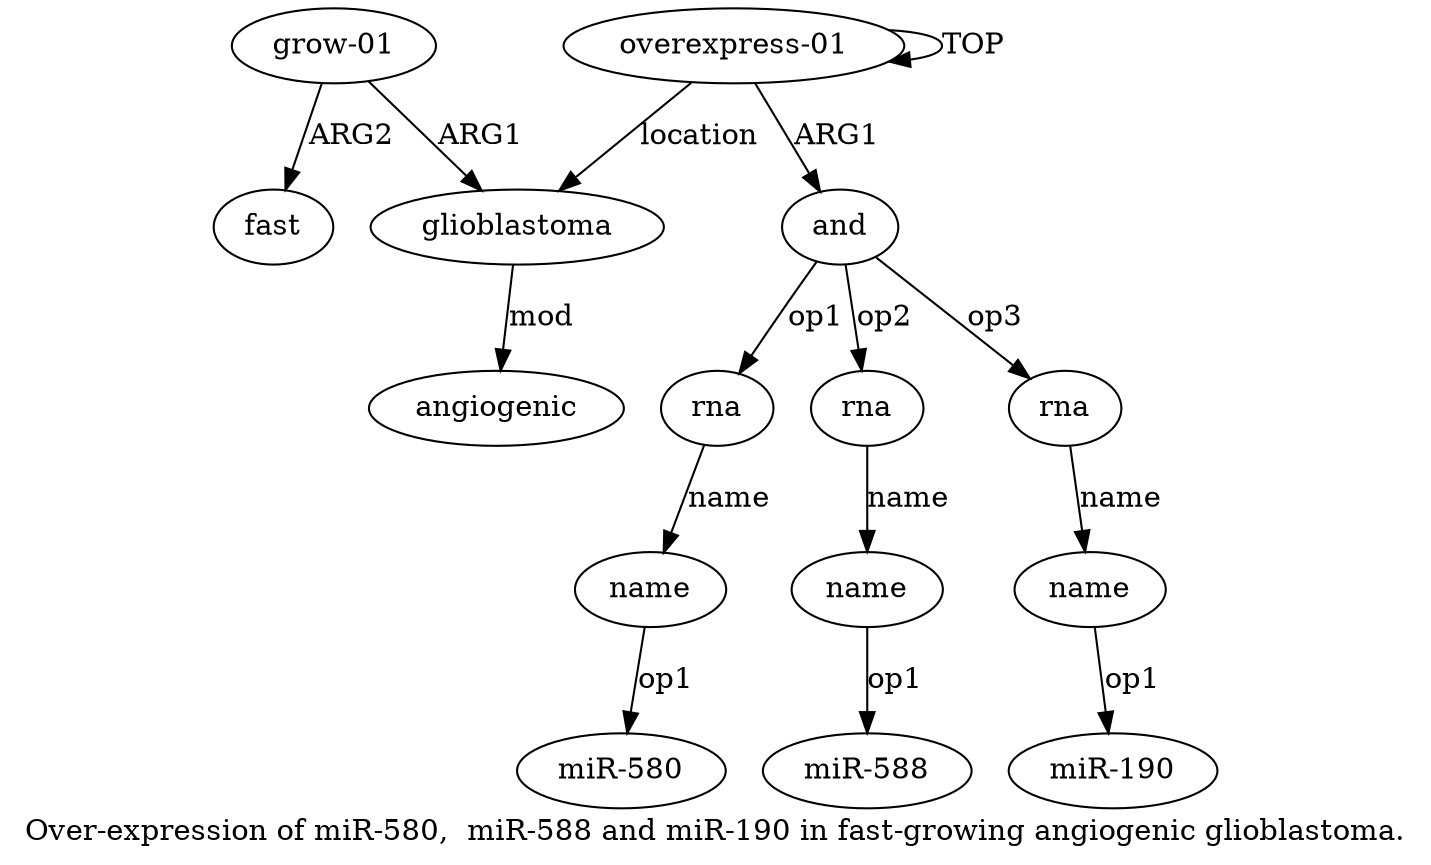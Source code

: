 digraph  {
	graph [label="Over-expression of miR-580,  miR-588 and miR-190 in fast-growing angiogenic glioblastoma."];
	node [label="\N"];
	a11	 [color=black,
		gold_ind=11,
		gold_label=fast,
		label=fast,
		test_ind=11,
		test_label=fast];
	a10	 [color=black,
		gold_ind=10,
		gold_label="grow-01",
		label="grow-01",
		test_ind=10,
		test_label="grow-01"];
	a10 -> a11 [key=0,
	color=black,
	gold_label=ARG2,
	label=ARG2,
	test_label=ARG2];
a8 [color=black,
	gold_ind=8,
	gold_label=glioblastoma,
	label=glioblastoma,
	test_ind=8,
	test_label=glioblastoma];
a10 -> a8 [key=0,
color=black,
gold_label=ARG1,
label=ARG1,
test_label=ARG1];
"a5 miR-588" [color=black,
gold_ind=-1,
gold_label="miR-588",
label="miR-588",
test_ind=-1,
test_label="miR-588"];
"a7 miR-190" [color=black,
gold_ind=-1,
gold_label="miR-190",
label="miR-190",
test_ind=-1,
test_label="miR-190"];
"a3 miR-580" [color=black,
gold_ind=-1,
gold_label="miR-580",
label="miR-580",
test_ind=-1,
test_label="miR-580"];
a1 [color=black,
gold_ind=1,
gold_label=and,
label=and,
test_ind=1,
test_label=and];
a2 [color=black,
gold_ind=2,
gold_label=rna,
label=rna,
test_ind=2,
test_label=rna];
a1 -> a2 [key=0,
color=black,
gold_label=op1,
label=op1,
test_label=op1];
a4 [color=black,
gold_ind=4,
gold_label=rna,
label=rna,
test_ind=4,
test_label=rna];
a1 -> a4 [key=0,
color=black,
gold_label=op2,
label=op2,
test_label=op2];
a6 [color=black,
gold_ind=6,
gold_label=rna,
label=rna,
test_ind=6,
test_label=rna];
a1 -> a6 [key=0,
color=black,
gold_label=op3,
label=op3,
test_label=op3];
a0 [color=black,
gold_ind=0,
gold_label="overexpress-01",
label="overexpress-01",
test_ind=0,
test_label="overexpress-01"];
a0 -> a1 [key=0,
color=black,
gold_label=ARG1,
label=ARG1,
test_label=ARG1];
a0 -> a0 [key=0,
color=black,
gold_label=TOP,
label=TOP,
test_label=TOP];
a0 -> a8 [key=0,
color=black,
gold_label=location,
label=location,
test_label=location];
a3 [color=black,
gold_ind=3,
gold_label=name,
label=name,
test_ind=3,
test_label=name];
a3 -> "a3 miR-580" [key=0,
color=black,
gold_label=op1,
label=op1,
test_label=op1];
a2 -> a3 [key=0,
color=black,
gold_label=name,
label=name,
test_label=name];
a5 [color=black,
gold_ind=5,
gold_label=name,
label=name,
test_ind=5,
test_label=name];
a5 -> "a5 miR-588" [key=0,
color=black,
gold_label=op1,
label=op1,
test_label=op1];
a4 -> a5 [key=0,
color=black,
gold_label=name,
label=name,
test_label=name];
a7 [color=black,
gold_ind=7,
gold_label=name,
label=name,
test_ind=7,
test_label=name];
a7 -> "a7 miR-190" [key=0,
color=black,
gold_label=op1,
label=op1,
test_label=op1];
a6 -> a7 [key=0,
color=black,
gold_label=name,
label=name,
test_label=name];
a9 [color=black,
gold_ind=9,
gold_label=angiogenic,
label=angiogenic,
test_ind=9,
test_label=angiogenic];
a8 -> a9 [key=0,
color=black,
gold_label=mod,
label=mod,
test_label=mod];
}
